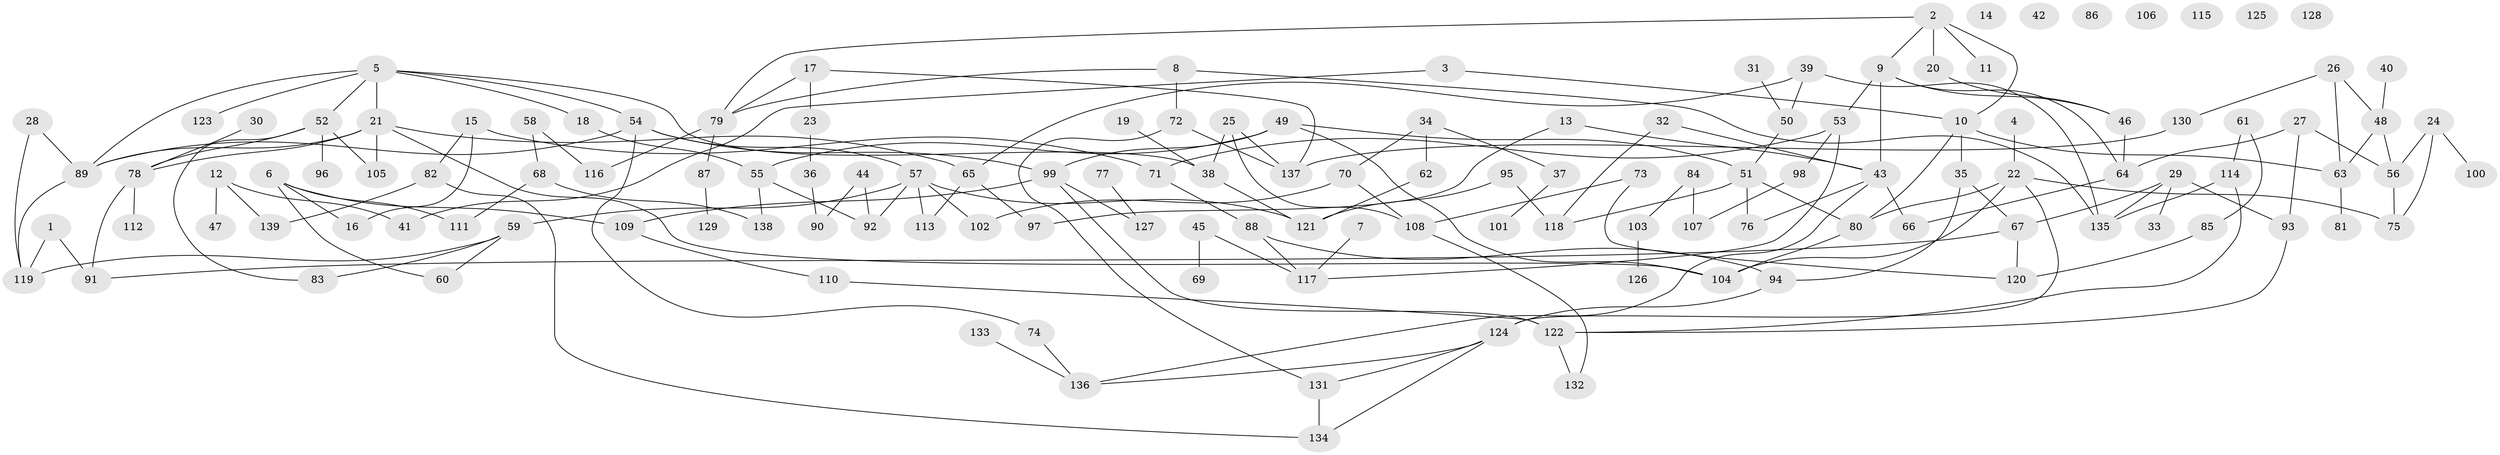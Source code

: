 // coarse degree distribution, {3: 0.22857142857142856, 16: 0.02857142857142857, 2: 0.11428571428571428, 5: 0.14285714285714285, 11: 0.02857142857142857, 6: 0.08571428571428572, 1: 0.22857142857142856, 8: 0.05714285714285714, 4: 0.08571428571428572}
// Generated by graph-tools (version 1.1) at 2025/48/03/04/25 22:48:02]
// undirected, 139 vertices, 187 edges
graph export_dot {
  node [color=gray90,style=filled];
  1;
  2;
  3;
  4;
  5;
  6;
  7;
  8;
  9;
  10;
  11;
  12;
  13;
  14;
  15;
  16;
  17;
  18;
  19;
  20;
  21;
  22;
  23;
  24;
  25;
  26;
  27;
  28;
  29;
  30;
  31;
  32;
  33;
  34;
  35;
  36;
  37;
  38;
  39;
  40;
  41;
  42;
  43;
  44;
  45;
  46;
  47;
  48;
  49;
  50;
  51;
  52;
  53;
  54;
  55;
  56;
  57;
  58;
  59;
  60;
  61;
  62;
  63;
  64;
  65;
  66;
  67;
  68;
  69;
  70;
  71;
  72;
  73;
  74;
  75;
  76;
  77;
  78;
  79;
  80;
  81;
  82;
  83;
  84;
  85;
  86;
  87;
  88;
  89;
  90;
  91;
  92;
  93;
  94;
  95;
  96;
  97;
  98;
  99;
  100;
  101;
  102;
  103;
  104;
  105;
  106;
  107;
  108;
  109;
  110;
  111;
  112;
  113;
  114;
  115;
  116;
  117;
  118;
  119;
  120;
  121;
  122;
  123;
  124;
  125;
  126;
  127;
  128;
  129;
  130;
  131;
  132;
  133;
  134;
  135;
  136;
  137;
  138;
  139;
  1 -- 91;
  1 -- 119;
  2 -- 9;
  2 -- 10;
  2 -- 11;
  2 -- 20;
  2 -- 79;
  3 -- 10;
  3 -- 41;
  4 -- 22;
  5 -- 18;
  5 -- 21;
  5 -- 38;
  5 -- 52;
  5 -- 54;
  5 -- 89;
  5 -- 123;
  6 -- 16;
  6 -- 60;
  6 -- 109;
  6 -- 111;
  7 -- 117;
  8 -- 72;
  8 -- 79;
  8 -- 135;
  9 -- 43;
  9 -- 46;
  9 -- 53;
  9 -- 64;
  10 -- 35;
  10 -- 63;
  10 -- 80;
  12 -- 41;
  12 -- 47;
  12 -- 139;
  13 -- 43;
  13 -- 97;
  15 -- 16;
  15 -- 71;
  15 -- 82;
  17 -- 23;
  17 -- 79;
  17 -- 137;
  18 -- 55;
  19 -- 38;
  20 -- 46;
  21 -- 65;
  21 -- 78;
  21 -- 89;
  21 -- 104;
  21 -- 105;
  22 -- 75;
  22 -- 80;
  22 -- 104;
  22 -- 124;
  23 -- 36;
  24 -- 56;
  24 -- 75;
  24 -- 100;
  25 -- 38;
  25 -- 108;
  25 -- 137;
  26 -- 48;
  26 -- 63;
  26 -- 130;
  27 -- 56;
  27 -- 64;
  27 -- 93;
  28 -- 89;
  28 -- 119;
  29 -- 33;
  29 -- 67;
  29 -- 93;
  29 -- 135;
  30 -- 78;
  31 -- 50;
  32 -- 43;
  32 -- 118;
  34 -- 37;
  34 -- 62;
  34 -- 70;
  35 -- 67;
  35 -- 94;
  36 -- 90;
  37 -- 101;
  38 -- 121;
  39 -- 50;
  39 -- 65;
  39 -- 135;
  40 -- 48;
  43 -- 66;
  43 -- 76;
  43 -- 136;
  44 -- 90;
  44 -- 92;
  45 -- 69;
  45 -- 117;
  46 -- 64;
  48 -- 56;
  48 -- 63;
  49 -- 51;
  49 -- 55;
  49 -- 99;
  49 -- 104;
  50 -- 51;
  51 -- 76;
  51 -- 80;
  51 -- 118;
  52 -- 78;
  52 -- 83;
  52 -- 96;
  52 -- 105;
  53 -- 71;
  53 -- 98;
  53 -- 117;
  54 -- 57;
  54 -- 74;
  54 -- 89;
  54 -- 99;
  55 -- 92;
  55 -- 138;
  56 -- 75;
  57 -- 59;
  57 -- 92;
  57 -- 102;
  57 -- 113;
  57 -- 121;
  58 -- 68;
  58 -- 116;
  59 -- 60;
  59 -- 83;
  59 -- 119;
  61 -- 85;
  61 -- 114;
  62 -- 121;
  63 -- 81;
  64 -- 66;
  65 -- 97;
  65 -- 113;
  67 -- 91;
  67 -- 120;
  68 -- 111;
  68 -- 138;
  70 -- 102;
  70 -- 108;
  71 -- 88;
  72 -- 131;
  72 -- 137;
  73 -- 108;
  73 -- 120;
  74 -- 136;
  77 -- 127;
  78 -- 91;
  78 -- 112;
  79 -- 87;
  79 -- 116;
  80 -- 104;
  82 -- 134;
  82 -- 139;
  84 -- 103;
  84 -- 107;
  85 -- 120;
  87 -- 129;
  88 -- 94;
  88 -- 117;
  89 -- 119;
  93 -- 122;
  94 -- 124;
  95 -- 118;
  95 -- 121;
  98 -- 107;
  99 -- 109;
  99 -- 122;
  99 -- 127;
  103 -- 126;
  108 -- 132;
  109 -- 110;
  110 -- 122;
  114 -- 122;
  114 -- 135;
  122 -- 132;
  124 -- 131;
  124 -- 134;
  124 -- 136;
  130 -- 137;
  131 -- 134;
  133 -- 136;
}
